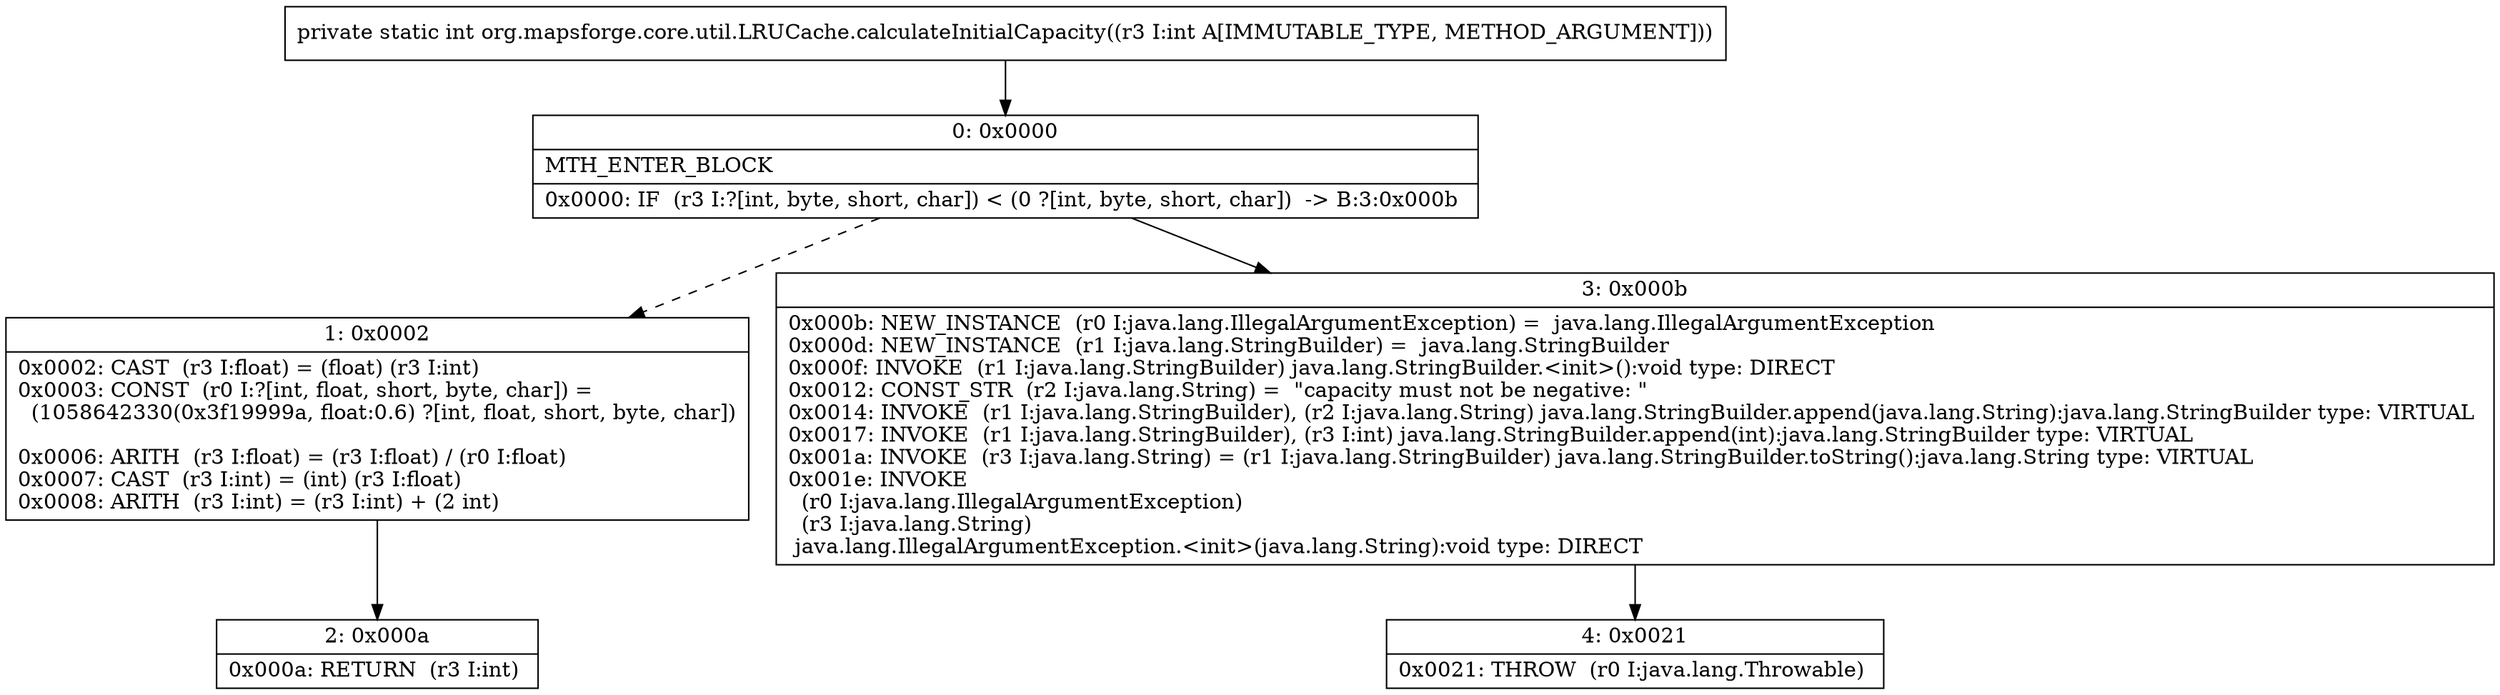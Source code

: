 digraph "CFG fororg.mapsforge.core.util.LRUCache.calculateInitialCapacity(I)I" {
Node_0 [shape=record,label="{0\:\ 0x0000|MTH_ENTER_BLOCK\l|0x0000: IF  (r3 I:?[int, byte, short, char]) \< (0 ?[int, byte, short, char])  \-\> B:3:0x000b \l}"];
Node_1 [shape=record,label="{1\:\ 0x0002|0x0002: CAST  (r3 I:float) = (float) (r3 I:int) \l0x0003: CONST  (r0 I:?[int, float, short, byte, char]) = \l  (1058642330(0x3f19999a, float:0.6) ?[int, float, short, byte, char])\l \l0x0006: ARITH  (r3 I:float) = (r3 I:float) \/ (r0 I:float) \l0x0007: CAST  (r3 I:int) = (int) (r3 I:float) \l0x0008: ARITH  (r3 I:int) = (r3 I:int) + (2 int) \l}"];
Node_2 [shape=record,label="{2\:\ 0x000a|0x000a: RETURN  (r3 I:int) \l}"];
Node_3 [shape=record,label="{3\:\ 0x000b|0x000b: NEW_INSTANCE  (r0 I:java.lang.IllegalArgumentException) =  java.lang.IllegalArgumentException \l0x000d: NEW_INSTANCE  (r1 I:java.lang.StringBuilder) =  java.lang.StringBuilder \l0x000f: INVOKE  (r1 I:java.lang.StringBuilder) java.lang.StringBuilder.\<init\>():void type: DIRECT \l0x0012: CONST_STR  (r2 I:java.lang.String) =  \"capacity must not be negative: \" \l0x0014: INVOKE  (r1 I:java.lang.StringBuilder), (r2 I:java.lang.String) java.lang.StringBuilder.append(java.lang.String):java.lang.StringBuilder type: VIRTUAL \l0x0017: INVOKE  (r1 I:java.lang.StringBuilder), (r3 I:int) java.lang.StringBuilder.append(int):java.lang.StringBuilder type: VIRTUAL \l0x001a: INVOKE  (r3 I:java.lang.String) = (r1 I:java.lang.StringBuilder) java.lang.StringBuilder.toString():java.lang.String type: VIRTUAL \l0x001e: INVOKE  \l  (r0 I:java.lang.IllegalArgumentException)\l  (r3 I:java.lang.String)\l java.lang.IllegalArgumentException.\<init\>(java.lang.String):void type: DIRECT \l}"];
Node_4 [shape=record,label="{4\:\ 0x0021|0x0021: THROW  (r0 I:java.lang.Throwable) \l}"];
MethodNode[shape=record,label="{private static int org.mapsforge.core.util.LRUCache.calculateInitialCapacity((r3 I:int A[IMMUTABLE_TYPE, METHOD_ARGUMENT])) }"];
MethodNode -> Node_0;
Node_0 -> Node_1[style=dashed];
Node_0 -> Node_3;
Node_1 -> Node_2;
Node_3 -> Node_4;
}

